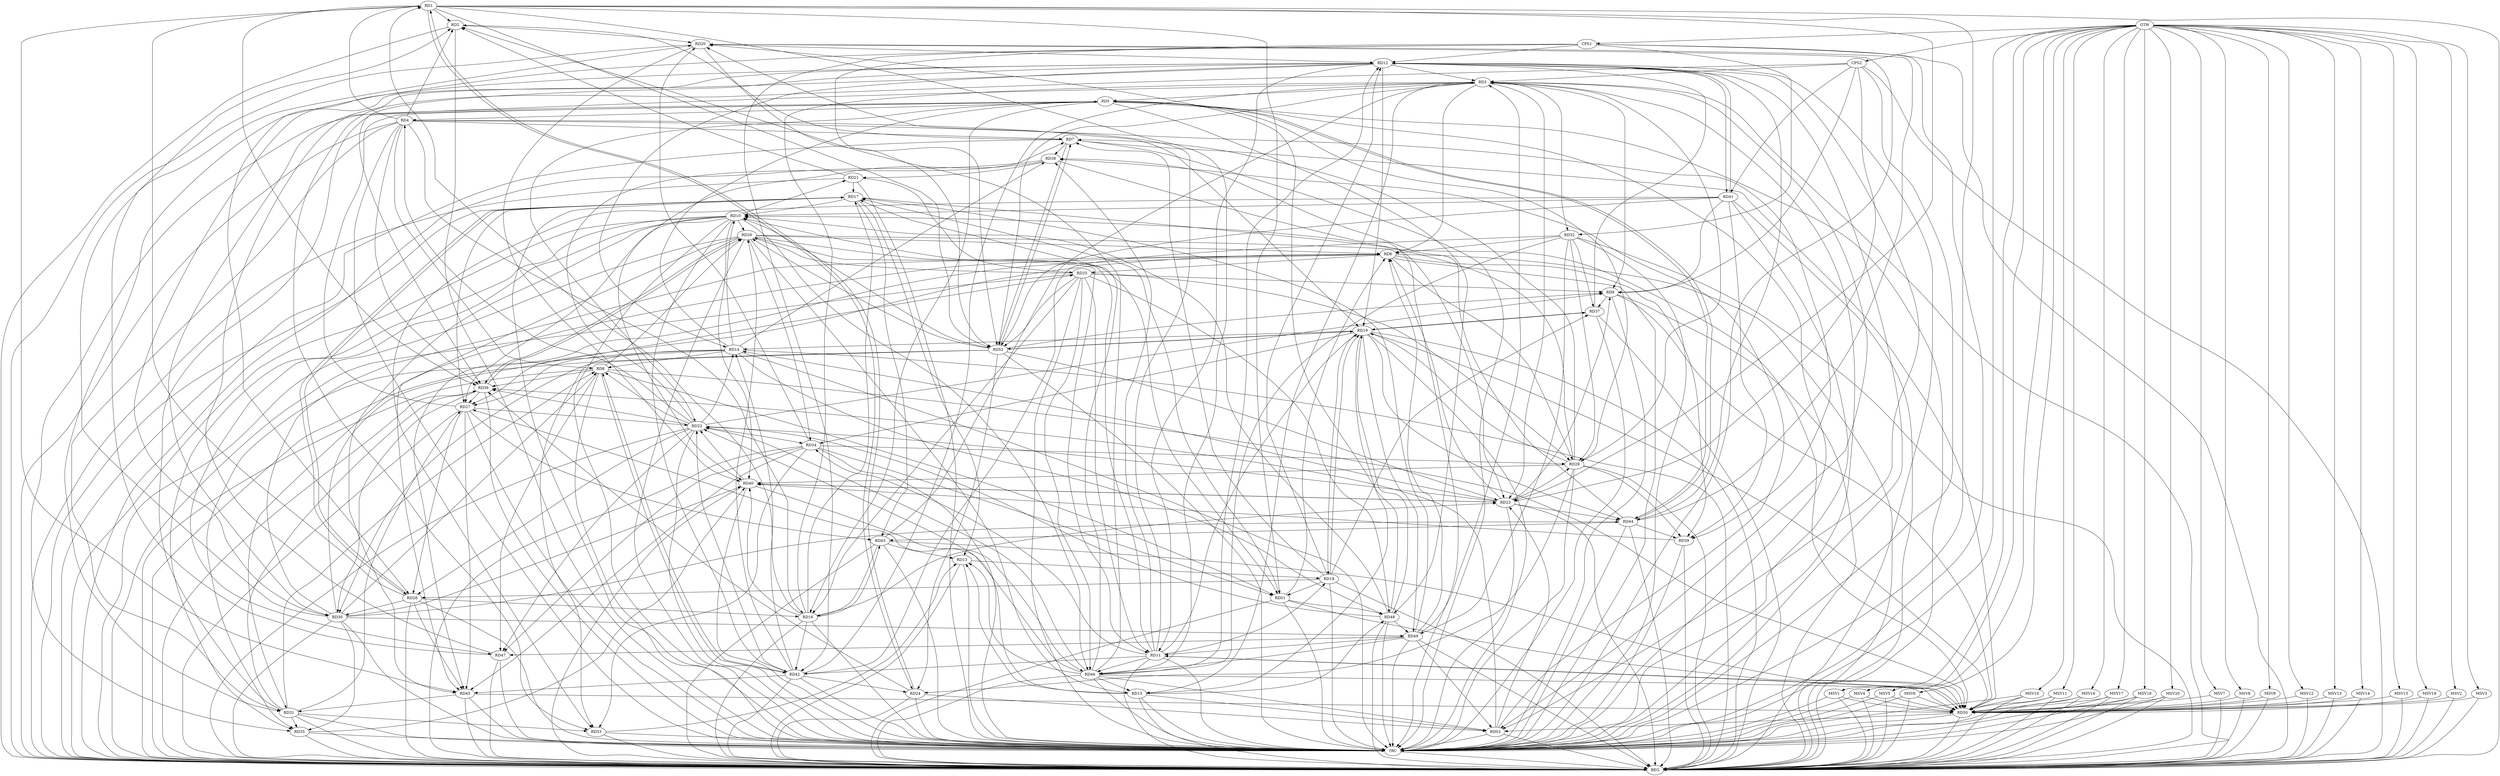 strict digraph G {
  RD1 [ label="RD1" ];
  RD2 [ label="RD2" ];
  RD3 [ label="RD3" ];
  RD4 [ label="RD4" ];
  RD5 [ label="RD5" ];
  RD6 [ label="RD6" ];
  RD7 [ label="RD7" ];
  RD8 [ label="RD8" ];
  RD9 [ label="RD9" ];
  RD10 [ label="RD10" ];
  RD11 [ label="RD11" ];
  RD12 [ label="RD12" ];
  RD13 [ label="RD13" ];
  RD14 [ label="RD14" ];
  RD15 [ label="RD15" ];
  RD16 [ label="RD16" ];
  RD17 [ label="RD17" ];
  RD18 [ label="RD18" ];
  RD19 [ label="RD19" ];
  RD20 [ label="RD20" ];
  RD21 [ label="RD21" ];
  RD22 [ label="RD22" ];
  RD23 [ label="RD23" ];
  RD24 [ label="RD24" ];
  RD25 [ label="RD25" ];
  RD26 [ label="RD26" ];
  RD27 [ label="RD27" ];
  RD28 [ label="RD28" ];
  RD29 [ label="RD29" ];
  RD30 [ label="RD30" ];
  RD31 [ label="RD31" ];
  RD32 [ label="RD32" ];
  RD33 [ label="RD33" ];
  RD34 [ label="RD34" ];
  RD35 [ label="RD35" ];
  RD36 [ label="RD36" ];
  RD37 [ label="RD37" ];
  RD38 [ label="RD38" ];
  RD39 [ label="RD39" ];
  RD40 [ label="RD40" ];
  RD41 [ label="RD41" ];
  RD42 [ label="RD42" ];
  RD43 [ label="RD43" ];
  RD44 [ label="RD44" ];
  RD45 [ label="RD45" ];
  RD46 [ label="RD46" ];
  RD47 [ label="RD47" ];
  RD48 [ label="RD48" ];
  RD49 [ label="RD49" ];
  RD50 [ label="RD50" ];
  RD51 [ label="RD51" ];
  RD52 [ label="RD52" ];
  RD53 [ label="RD53" ];
  CPS1 [ label="CPS1" ];
  CPS2 [ label="CPS2" ];
  GTW [ label="GTW" ];
  REG [ label="REG" ];
  TRC [ label="TRC" ];
  MSV1 [ label="MSV1" ];
  MSV2 [ label="MSV2" ];
  MSV3 [ label="MSV3" ];
  MSV4 [ label="MSV4" ];
  MSV5 [ label="MSV5" ];
  MSV6 [ label="MSV6" ];
  MSV7 [ label="MSV7" ];
  MSV8 [ label="MSV8" ];
  MSV9 [ label="MSV9" ];
  MSV10 [ label="MSV10" ];
  MSV11 [ label="MSV11" ];
  MSV12 [ label="MSV12" ];
  MSV13 [ label="MSV13" ];
  MSV14 [ label="MSV14" ];
  MSV15 [ label="MSV15" ];
  MSV16 [ label="MSV16" ];
  MSV17 [ label="MSV17" ];
  MSV18 [ label="MSV18" ];
  MSV19 [ label="MSV19" ];
  MSV20 [ label="MSV20" ];
  RD1 -> RD2;
  RD4 -> RD1;
  RD16 -> RD1;
  RD1 -> RD23;
  RD1 -> RD24;
  RD24 -> RD1;
  RD28 -> RD1;
  RD1 -> RD36;
  RD1 -> RD45;
  RD1 -> RD46;
  RD1 -> RD51;
  RD1 -> RD52;
  RD4 -> RD2;
  RD7 -> RD2;
  RD2 -> RD20;
  RD21 -> RD2;
  RD46 -> RD2;
  RD47 -> RD2;
  RD3 -> RD5;
  RD3 -> RD6;
  RD3 -> RD9;
  RD12 -> RD3;
  RD3 -> RD15;
  RD16 -> RD3;
  RD3 -> RD23;
  RD29 -> RD3;
  RD3 -> RD32;
  RD42 -> RD3;
  RD43 -> RD3;
  RD47 -> RD3;
  RD49 -> RD3;
  RD3 -> RD52;
  RD3 -> RD53;
  RD5 -> RD4;
  RD4 -> RD7;
  RD4 -> RD8;
  RD4 -> RD16;
  RD4 -> RD19;
  RD22 -> RD4;
  RD4 -> RD31;
  RD4 -> RD36;
  RD4 -> RD39;
  RD14 -> RD5;
  RD5 -> RD16;
  RD5 -> RD22;
  RD27 -> RD5;
  RD5 -> RD29;
  RD31 -> RD5;
  RD5 -> RD35;
  RD5 -> RD44;
  RD44 -> RD5;
  RD5 -> RD48;
  RD23 -> RD6;
  RD6 -> RD25;
  RD26 -> RD6;
  RD6 -> RD27;
  RD6 -> RD29;
  RD30 -> RD6;
  RD6 -> RD31;
  RD32 -> RD6;
  RD6 -> RD39;
  RD6 -> RD45;
  RD49 -> RD6;
  RD51 -> RD6;
  RD18 -> RD7;
  RD22 -> RD7;
  RD29 -> RD7;
  RD7 -> RD38;
  RD7 -> RD50;
  RD7 -> RD52;
  RD52 -> RD7;
  RD14 -> RD8;
  RD22 -> RD8;
  RD8 -> RD26;
  RD30 -> RD8;
  RD31 -> RD8;
  RD8 -> RD36;
  RD8 -> RD42;
  RD42 -> RD8;
  RD8 -> RD47;
  RD8 -> RD50;
  RD8 -> RD51;
  RD22 -> RD9;
  RD23 -> RD9;
  RD25 -> RD9;
  RD9 -> RD37;
  RD41 -> RD9;
  RD9 -> RD50;
  RD52 -> RD9;
  RD11 -> RD10;
  RD14 -> RD10;
  RD17 -> RD10;
  RD10 -> RD21;
  RD10 -> RD26;
  RD10 -> RD27;
  RD29 -> RD10;
  RD10 -> RD35;
  RD10 -> RD40;
  RD41 -> RD10;
  RD10 -> RD42;
  RD10 -> RD45;
  RD10 -> RD46;
  RD10 -> RD47;
  RD48 -> RD10;
  RD52 -> RD10;
  RD12 -> RD11;
  RD11 -> RD18;
  RD11 -> RD19;
  RD11 -> RD20;
  RD25 -> RD11;
  RD26 -> RD11;
  RD11 -> RD34;
  RD11 -> RD38;
  RD11 -> RD42;
  RD11 -> RD46;
  RD49 -> RD11;
  RD11 -> RD50;
  RD50 -> RD11;
  RD12 -> RD14;
  RD18 -> RD12;
  RD12 -> RD19;
  RD20 -> RD12;
  RD12 -> RD30;
  RD12 -> RD31;
  RD12 -> RD33;
  RD12 -> RD36;
  RD37 -> RD12;
  RD12 -> RD41;
  RD41 -> RD12;
  RD12 -> RD44;
  RD46 -> RD12;
  RD12 -> RD53;
  RD15 -> RD13;
  RD17 -> RD13;
  RD13 -> RD18;
  RD33 -> RD13;
  RD43 -> RD13;
  RD46 -> RD13;
  RD19 -> RD14;
  RD22 -> RD14;
  RD23 -> RD14;
  RD14 -> RD27;
  RD14 -> RD33;
  RD14 -> RD35;
  RD14 -> RD38;
  RD42 -> RD14;
  RD14 -> RD48;
  RD19 -> RD15;
  RD15 -> RD22;
  RD26 -> RD15;
  RD46 -> RD15;
  RD15 -> RD48;
  RD15 -> RD53;
  RD16 -> RD17;
  RD16 -> RD23;
  RD25 -> RD16;
  RD28 -> RD16;
  RD16 -> RD40;
  RD16 -> RD42;
  RD16 -> RD43;
  RD43 -> RD16;
  RD21 -> RD17;
  RD17 -> RD23;
  RD17 -> RD27;
  RD17 -> RD28;
  RD28 -> RD17;
  RD17 -> RD43;
  RD46 -> RD17;
  RD49 -> RD17;
  RD51 -> RD17;
  RD18 -> RD19;
  RD19 -> RD18;
  RD18 -> RD28;
  RD18 -> RD37;
  RD18 -> RD51;
  RD29 -> RD19;
  RD19 -> RD34;
  RD19 -> RD37;
  RD37 -> RD19;
  RD19 -> RD44;
  RD48 -> RD19;
  RD19 -> RD49;
  RD19 -> RD50;
  RD19 -> RD52;
  RD52 -> RD19;
  RD30 -> RD20;
  RD34 -> RD20;
  RD20 -> RD40;
  RD44 -> RD20;
  RD48 -> RD20;
  RD20 -> RD52;
  RD21 -> RD25;
  RD38 -> RD21;
  RD23 -> RD22;
  RD27 -> RD22;
  RD22 -> RD28;
  RD22 -> RD34;
  RD22 -> RD36;
  RD40 -> RD22;
  RD42 -> RD22;
  RD46 -> RD22;
  RD22 -> RD47;
  RD48 -> RD22;
  RD23 -> RD29;
  RD23 -> RD40;
  RD40 -> RD23;
  RD23 -> RD44;
  RD52 -> RD23;
  RD53 -> RD23;
  RD29 -> RD24;
  RD24 -> RD36;
  RD42 -> RD24;
  RD52 -> RD24;
  RD24 -> RD53;
  RD25 -> RD26;
  RD25 -> RD29;
  RD30 -> RD25;
  RD25 -> RD46;
  RD25 -> RD48;
  RD25 -> RD52;
  RD26 -> RD34;
  RD26 -> RD36;
  RD36 -> RD26;
  RD42 -> RD26;
  RD26 -> RD45;
  RD26 -> RD50;
  RD26 -> RD51;
  RD52 -> RD26;
  RD27 -> RD28;
  RD31 -> RD27;
  RD36 -> RD27;
  RD27 -> RD43;
  RD27 -> RD45;
  RD46 -> RD27;
  RD28 -> RD30;
  RD28 -> RD45;
  RD32 -> RD29;
  RD34 -> RD29;
  RD29 -> RD39;
  RD29 -> RD40;
  RD30 -> RD35;
  RD36 -> RD30;
  RD30 -> RD40;
  RD30 -> RD44;
  RD30 -> RD49;
  RD52 -> RD30;
  RD31 -> RD33;
  RD31 -> RD35;
  RD31 -> RD36;
  RD45 -> RD31;
  RD32 -> RD37;
  RD32 -> RD42;
  RD32 -> RD46;
  RD32 -> RD49;
  RD34 -> RD33;
  RD41 -> RD33;
  RD34 -> RD45;
  RD34 -> RD47;
  RD34 -> RD51;
  RD35 -> RD40;
  RD53 -> RD36;
  RD38 -> RD40;
  RD44 -> RD38;
  RD53 -> RD38;
  RD39 -> RD40;
  RD41 -> RD39;
  RD44 -> RD39;
  RD40 -> RD46;
  RD41 -> RD52;
  RD42 -> RD45;
  RD44 -> RD43;
  RD43 -> RD50;
  RD45 -> RD50;
  RD49 -> RD46;
  RD46 -> RD50;
  RD46 -> RD53;
  RD49 -> RD47;
  RD48 -> RD49;
  RD51 -> RD48;
  RD49 -> RD53;
  RD51 -> RD50;
  RD50 -> RD53;
  CPS1 -> RD12;
  CPS1 -> RD32;
  CPS1 -> RD42;
  CPS1 -> RD28;
  CPS1 -> RD52;
  CPS2 -> RD3;
  CPS2 -> RD9;
  CPS2 -> RD23;
  CPS2 -> RD41;
  CPS2 -> RD30;
  GTW -> CPS1;
  GTW -> CPS2;
  RD1 -> REG;
  RD2 -> REG;
  RD3 -> REG;
  RD4 -> REG;
  RD5 -> REG;
  RD6 -> REG;
  RD7 -> REG;
  RD8 -> REG;
  RD9 -> REG;
  RD10 -> REG;
  RD11 -> REG;
  RD12 -> REG;
  RD13 -> REG;
  RD14 -> REG;
  RD15 -> REG;
  RD16 -> REG;
  RD17 -> REG;
  RD18 -> REG;
  RD19 -> REG;
  RD20 -> REG;
  RD21 -> REG;
  RD22 -> REG;
  RD23 -> REG;
  RD24 -> REG;
  RD25 -> REG;
  RD26 -> REG;
  RD27 -> REG;
  RD28 -> REG;
  RD29 -> REG;
  RD30 -> REG;
  RD31 -> REG;
  RD32 -> REG;
  RD33 -> REG;
  RD34 -> REG;
  RD35 -> REG;
  RD36 -> REG;
  RD37 -> REG;
  RD38 -> REG;
  RD39 -> REG;
  RD40 -> REG;
  RD41 -> REG;
  RD42 -> REG;
  RD43 -> REG;
  RD44 -> REG;
  RD45 -> REG;
  RD46 -> REG;
  RD47 -> REG;
  RD48 -> REG;
  RD49 -> REG;
  RD50 -> REG;
  RD51 -> REG;
  RD52 -> REG;
  RD53 -> REG;
  CPS1 -> REG;
  CPS2 -> REG;
  RD1 -> TRC;
  RD2 -> TRC;
  RD3 -> TRC;
  RD4 -> TRC;
  RD5 -> TRC;
  RD6 -> TRC;
  RD7 -> TRC;
  RD8 -> TRC;
  RD9 -> TRC;
  RD10 -> TRC;
  RD11 -> TRC;
  RD12 -> TRC;
  RD13 -> TRC;
  RD14 -> TRC;
  RD15 -> TRC;
  RD16 -> TRC;
  RD17 -> TRC;
  RD18 -> TRC;
  RD19 -> TRC;
  RD20 -> TRC;
  RD21 -> TRC;
  RD22 -> TRC;
  RD23 -> TRC;
  RD24 -> TRC;
  RD25 -> TRC;
  RD26 -> TRC;
  RD27 -> TRC;
  RD28 -> TRC;
  RD29 -> TRC;
  RD30 -> TRC;
  RD31 -> TRC;
  RD32 -> TRC;
  RD33 -> TRC;
  RD34 -> TRC;
  RD35 -> TRC;
  RD36 -> TRC;
  RD37 -> TRC;
  RD38 -> TRC;
  RD39 -> TRC;
  RD40 -> TRC;
  RD41 -> TRC;
  RD42 -> TRC;
  RD43 -> TRC;
  RD44 -> TRC;
  RD45 -> TRC;
  RD46 -> TRC;
  RD47 -> TRC;
  RD48 -> TRC;
  RD49 -> TRC;
  RD50 -> TRC;
  RD51 -> TRC;
  RD52 -> TRC;
  RD53 -> TRC;
  CPS1 -> TRC;
  CPS2 -> TRC;
  GTW -> TRC;
  TRC -> REG;
  MSV1 -> RD50;
  GTW -> MSV1;
  MSV1 -> REG;
  MSV1 -> TRC;
  MSV2 -> RD50;
  MSV3 -> RD50;
  MSV4 -> RD50;
  GTW -> MSV2;
  MSV2 -> REG;
  GTW -> MSV3;
  MSV3 -> REG;
  GTW -> MSV4;
  MSV4 -> REG;
  MSV4 -> TRC;
  MSV5 -> RD50;
  MSV6 -> RD50;
  MSV7 -> RD50;
  GTW -> MSV5;
  MSV5 -> REG;
  MSV5 -> TRC;
  GTW -> MSV6;
  MSV6 -> REG;
  MSV6 -> TRC;
  GTW -> MSV7;
  MSV7 -> REG;
  MSV8 -> RD50;
  GTW -> MSV8;
  MSV8 -> REG;
  MSV9 -> RD50;
  MSV10 -> RD50;
  GTW -> MSV9;
  MSV9 -> REG;
  GTW -> MSV10;
  MSV10 -> REG;
  MSV10 -> TRC;
  MSV11 -> RD50;
  MSV12 -> RD50;
  MSV13 -> RD50;
  GTW -> MSV11;
  MSV11 -> REG;
  MSV11 -> TRC;
  GTW -> MSV12;
  MSV12 -> REG;
  GTW -> MSV13;
  MSV13 -> REG;
  MSV14 -> RD50;
  MSV15 -> RD50;
  GTW -> MSV14;
  MSV14 -> REG;
  GTW -> MSV15;
  MSV15 -> REG;
  MSV16 -> RD50;
  GTW -> MSV16;
  MSV16 -> REG;
  MSV16 -> TRC;
  MSV17 -> RD50;
  GTW -> MSV17;
  MSV17 -> REG;
  MSV17 -> TRC;
  MSV18 -> RD50;
  GTW -> MSV18;
  MSV18 -> REG;
  MSV18 -> TRC;
  MSV19 -> RD50;
  MSV20 -> RD50;
  GTW -> MSV19;
  MSV19 -> REG;
  GTW -> MSV20;
  MSV20 -> REG;
  MSV20 -> TRC;
}
